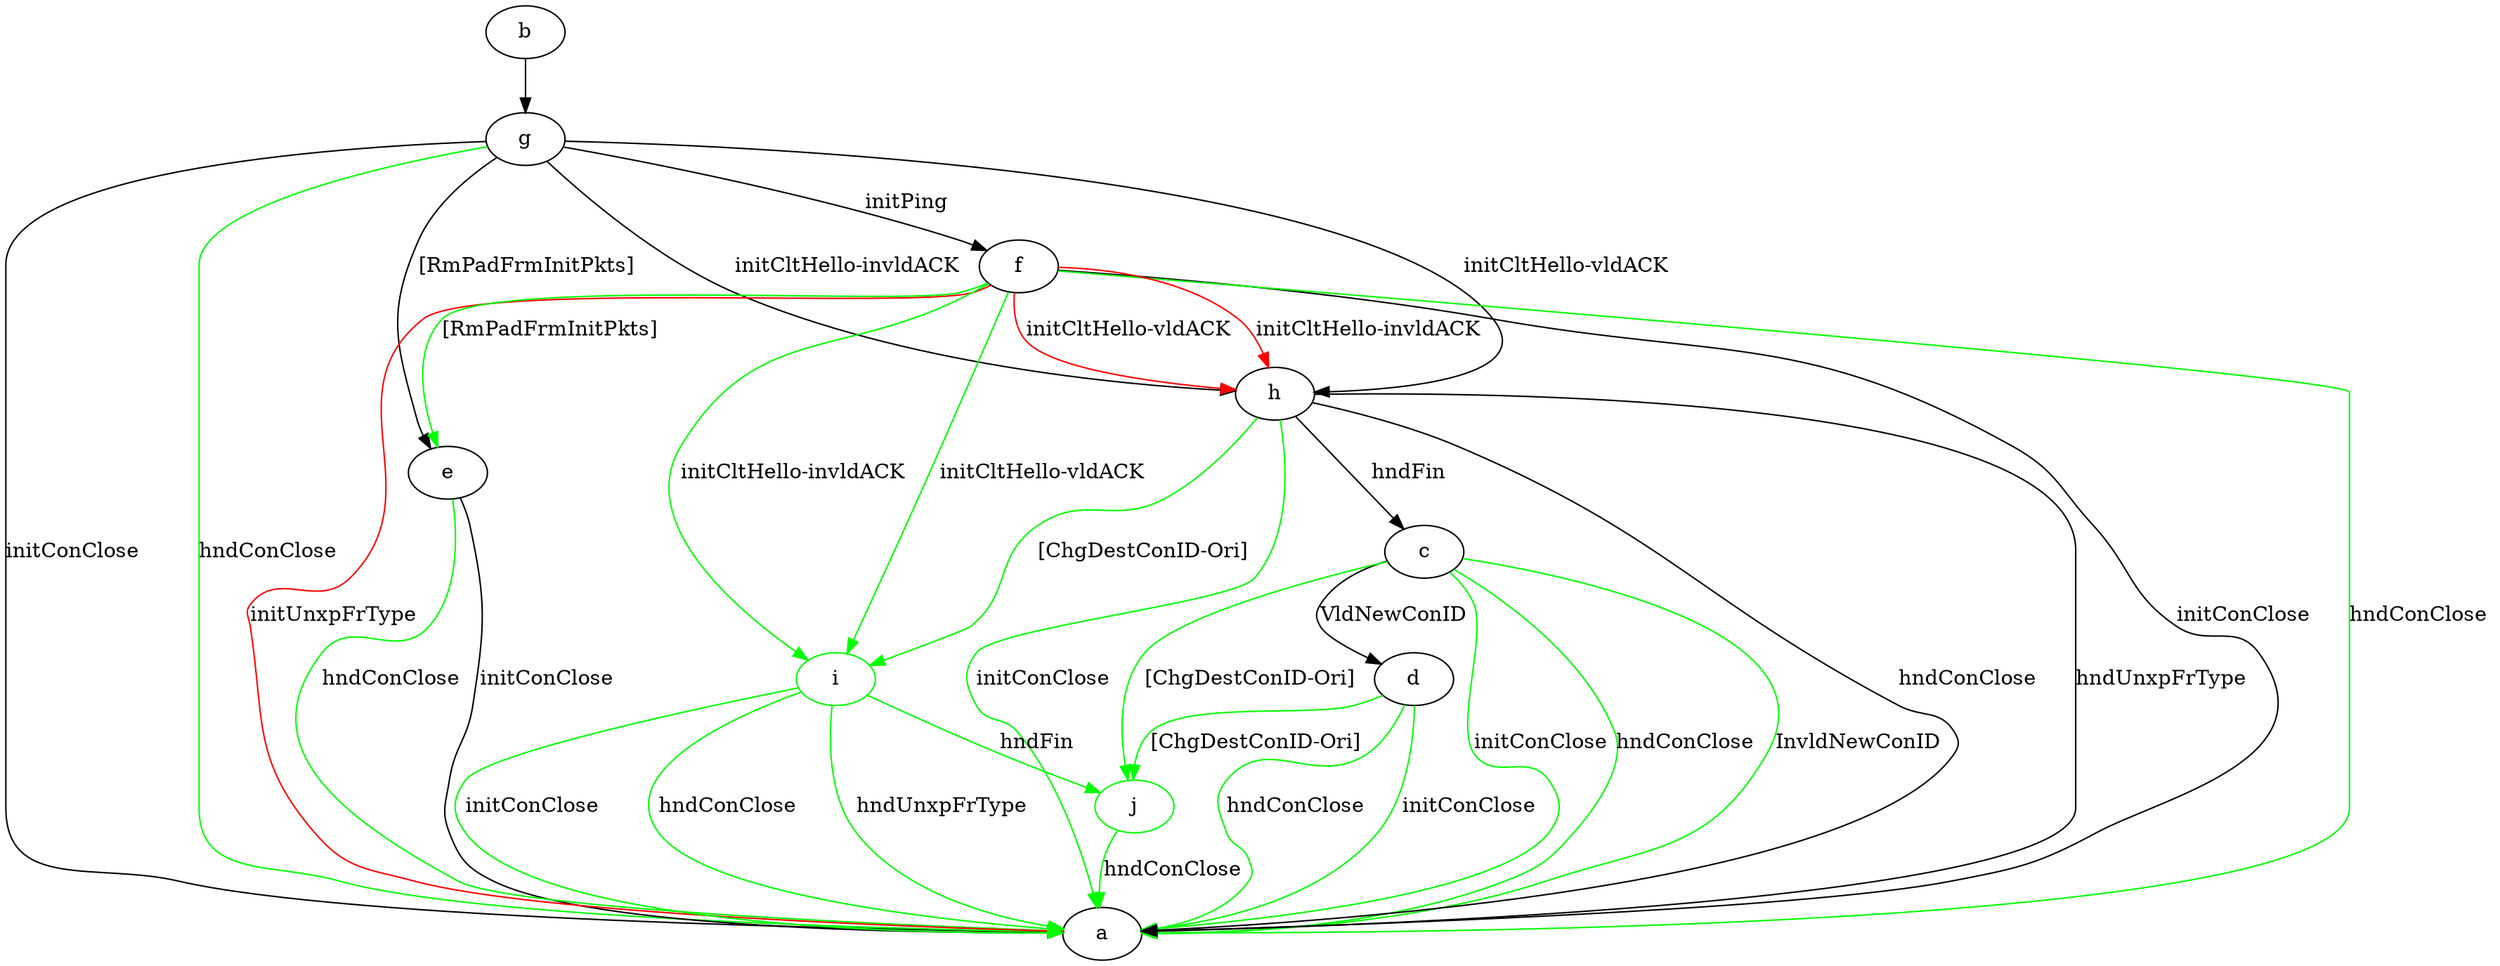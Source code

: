 digraph "" {
	b -> g	[key=0];
	c -> a	[key=0,
		color=green,
		label="initConClose "];
	c -> a	[key=1,
		color=green,
		label="hndConClose "];
	c -> a	[key=2,
		color=green,
		label="InvldNewConID "];
	c -> d	[key=0,
		label="VldNewConID "];
	j	[color=green];
	c -> j	[key=0,
		color=green,
		label="[ChgDestConID-Ori] "];
	d -> a	[key=0,
		color=green,
		label="initConClose "];
	d -> a	[key=1,
		color=green,
		label="hndConClose "];
	d -> j	[key=0,
		color=green,
		label="[ChgDestConID-Ori] "];
	e -> a	[key=0,
		label="initConClose "];
	e -> a	[key=1,
		color=green,
		label="hndConClose "];
	f -> a	[key=0,
		label="initConClose "];
	f -> a	[key=1,
		color=green,
		label="hndConClose "];
	f -> a	[key=2,
		color=red,
		label="initUnxpFrType "];
	f -> e	[key=0,
		color=green,
		label="[RmPadFrmInitPkts] "];
	f -> h	[key=0,
		color=red,
		label="initCltHello-vldACK "];
	f -> h	[key=1,
		color=red,
		label="initCltHello-invldACK "];
	i	[color=green];
	f -> i	[key=0,
		color=green,
		label="initCltHello-vldACK "];
	f -> i	[key=1,
		color=green,
		label="initCltHello-invldACK "];
	g -> a	[key=0,
		label="initConClose "];
	g -> a	[key=1,
		color=green,
		label="hndConClose "];
	g -> e	[key=0,
		label="[RmPadFrmInitPkts] "];
	g -> f	[key=0,
		label="initPing "];
	g -> h	[key=0,
		label="initCltHello-vldACK "];
	g -> h	[key=1,
		label="initCltHello-invldACK "];
	h -> a	[key=0,
		label="hndConClose "];
	h -> a	[key=1,
		label="hndUnxpFrType "];
	h -> a	[key=2,
		color=green,
		label="initConClose "];
	h -> c	[key=0,
		label="hndFin "];
	h -> i	[key=0,
		color=green,
		label="[ChgDestConID-Ori] "];
	i -> a	[key=0,
		color=green,
		label="initConClose "];
	i -> a	[key=1,
		color=green,
		label="hndConClose "];
	i -> a	[key=2,
		color=green,
		label="hndUnxpFrType "];
	i -> j	[key=0,
		color=green,
		label="hndFin "];
	j -> a	[key=0,
		color=green,
		label="hndConClose "];
}
